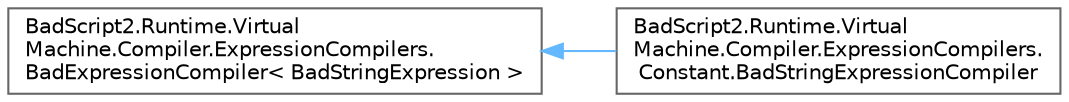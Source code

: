 digraph "Graphical Class Hierarchy"
{
 // LATEX_PDF_SIZE
  bgcolor="transparent";
  edge [fontname=Helvetica,fontsize=10,labelfontname=Helvetica,labelfontsize=10];
  node [fontname=Helvetica,fontsize=10,shape=box,height=0.2,width=0.4];
  rankdir="LR";
  Node0 [id="Node000000",label="BadScript2.Runtime.Virtual\lMachine.Compiler.ExpressionCompilers.\lBadExpressionCompiler\< BadStringExpression \>",height=0.2,width=0.4,color="grey40", fillcolor="white", style="filled",URL="$class_bad_script2_1_1_runtime_1_1_virtual_machine_1_1_compiler_1_1_expression_compilers_1_1_bad_expression_compiler.html",tooltip=" "];
  Node0 -> Node1 [id="edge273_Node000000_Node000001",dir="back",color="steelblue1",style="solid",tooltip=" "];
  Node1 [id="Node000001",label="BadScript2.Runtime.Virtual\lMachine.Compiler.ExpressionCompilers.\lConstant.BadStringExpressionCompiler",height=0.2,width=0.4,color="grey40", fillcolor="white", style="filled",URL="$class_bad_script2_1_1_runtime_1_1_virtual_machine_1_1_compiler_1_1_expression_compilers_1_1_consf98ef3c7d25c7fd166dfbe6a66249e6d.html",tooltip=" "];
}
